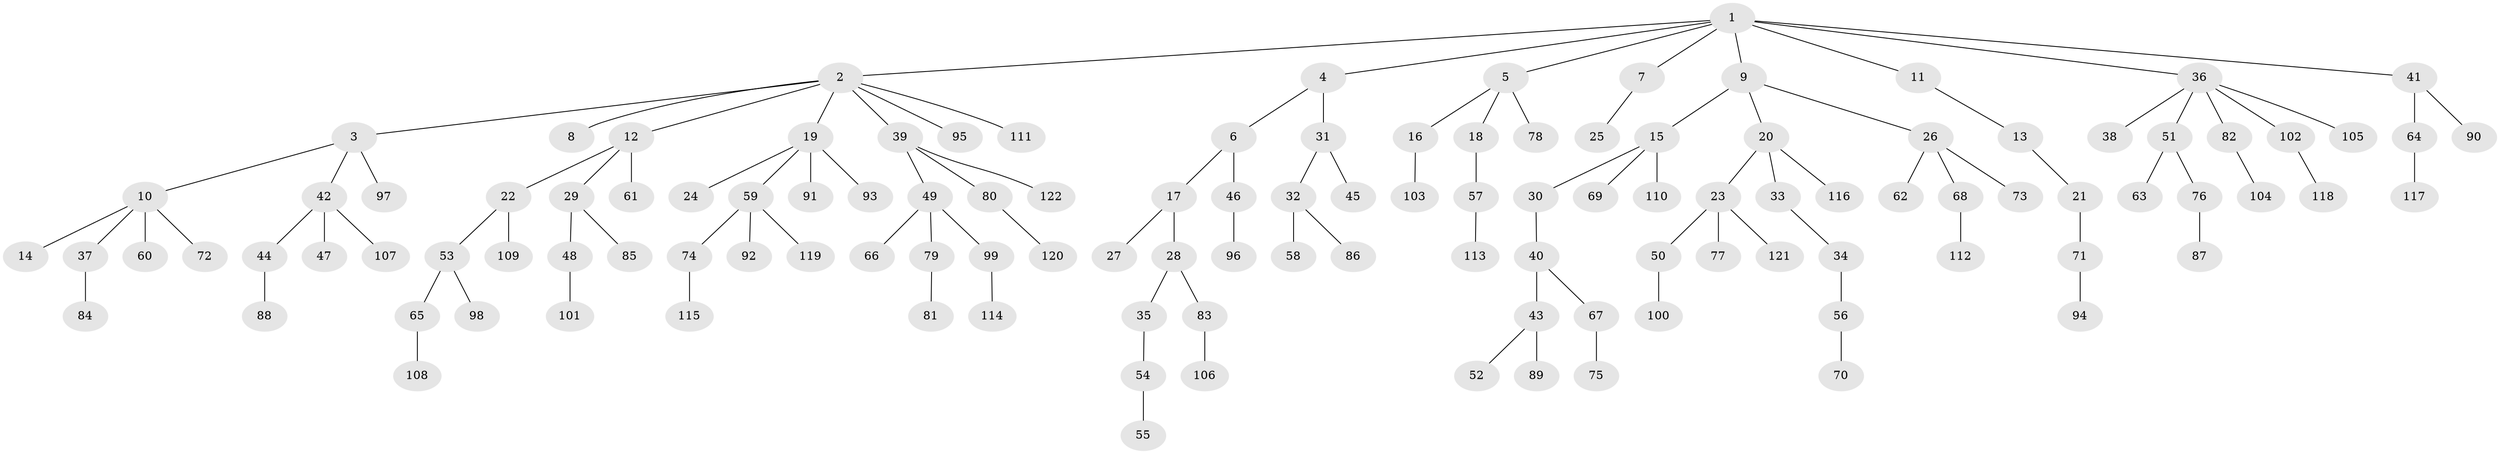 // Generated by graph-tools (version 1.1) at 2025/53/03/09/25 04:53:21]
// undirected, 122 vertices, 121 edges
graph export_dot {
graph [start="1"]
  node [color=gray90,style=filled];
  1;
  2;
  3;
  4;
  5;
  6;
  7;
  8;
  9;
  10;
  11;
  12;
  13;
  14;
  15;
  16;
  17;
  18;
  19;
  20;
  21;
  22;
  23;
  24;
  25;
  26;
  27;
  28;
  29;
  30;
  31;
  32;
  33;
  34;
  35;
  36;
  37;
  38;
  39;
  40;
  41;
  42;
  43;
  44;
  45;
  46;
  47;
  48;
  49;
  50;
  51;
  52;
  53;
  54;
  55;
  56;
  57;
  58;
  59;
  60;
  61;
  62;
  63;
  64;
  65;
  66;
  67;
  68;
  69;
  70;
  71;
  72;
  73;
  74;
  75;
  76;
  77;
  78;
  79;
  80;
  81;
  82;
  83;
  84;
  85;
  86;
  87;
  88;
  89;
  90;
  91;
  92;
  93;
  94;
  95;
  96;
  97;
  98;
  99;
  100;
  101;
  102;
  103;
  104;
  105;
  106;
  107;
  108;
  109;
  110;
  111;
  112;
  113;
  114;
  115;
  116;
  117;
  118;
  119;
  120;
  121;
  122;
  1 -- 2;
  1 -- 4;
  1 -- 5;
  1 -- 7;
  1 -- 9;
  1 -- 11;
  1 -- 36;
  1 -- 41;
  2 -- 3;
  2 -- 8;
  2 -- 12;
  2 -- 19;
  2 -- 39;
  2 -- 95;
  2 -- 111;
  3 -- 10;
  3 -- 42;
  3 -- 97;
  4 -- 6;
  4 -- 31;
  5 -- 16;
  5 -- 18;
  5 -- 78;
  6 -- 17;
  6 -- 46;
  7 -- 25;
  9 -- 15;
  9 -- 20;
  9 -- 26;
  10 -- 14;
  10 -- 37;
  10 -- 60;
  10 -- 72;
  11 -- 13;
  12 -- 22;
  12 -- 29;
  12 -- 61;
  13 -- 21;
  15 -- 30;
  15 -- 69;
  15 -- 110;
  16 -- 103;
  17 -- 27;
  17 -- 28;
  18 -- 57;
  19 -- 24;
  19 -- 59;
  19 -- 91;
  19 -- 93;
  20 -- 23;
  20 -- 33;
  20 -- 116;
  21 -- 71;
  22 -- 53;
  22 -- 109;
  23 -- 50;
  23 -- 77;
  23 -- 121;
  26 -- 62;
  26 -- 68;
  26 -- 73;
  28 -- 35;
  28 -- 83;
  29 -- 48;
  29 -- 85;
  30 -- 40;
  31 -- 32;
  31 -- 45;
  32 -- 58;
  32 -- 86;
  33 -- 34;
  34 -- 56;
  35 -- 54;
  36 -- 38;
  36 -- 51;
  36 -- 82;
  36 -- 102;
  36 -- 105;
  37 -- 84;
  39 -- 49;
  39 -- 80;
  39 -- 122;
  40 -- 43;
  40 -- 67;
  41 -- 64;
  41 -- 90;
  42 -- 44;
  42 -- 47;
  42 -- 107;
  43 -- 52;
  43 -- 89;
  44 -- 88;
  46 -- 96;
  48 -- 101;
  49 -- 66;
  49 -- 79;
  49 -- 99;
  50 -- 100;
  51 -- 63;
  51 -- 76;
  53 -- 65;
  53 -- 98;
  54 -- 55;
  56 -- 70;
  57 -- 113;
  59 -- 74;
  59 -- 92;
  59 -- 119;
  64 -- 117;
  65 -- 108;
  67 -- 75;
  68 -- 112;
  71 -- 94;
  74 -- 115;
  76 -- 87;
  79 -- 81;
  80 -- 120;
  82 -- 104;
  83 -- 106;
  99 -- 114;
  102 -- 118;
}
